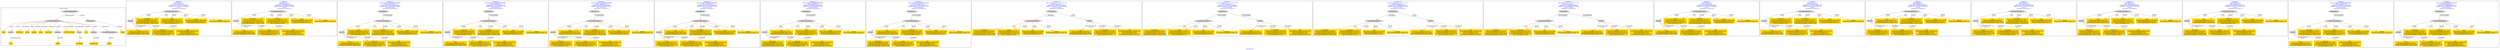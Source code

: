 digraph n0 {
fontcolor="blue"
remincross="true"
label="s05-met.json"
subgraph cluster_0 {
label="1-correct model"
n2[style="filled",color="white",fillcolor="lightgray",label="CulturalHeritageObject1"];
n3[shape="plaintext",style="filled",fillcolor="gold",label="Date"];
n4[style="filled",color="white",fillcolor="lightgray",label="Person1"];
n5[shape="plaintext",style="filled",fillcolor="gold",label="Description"];
n6[shape="plaintext",style="filled",fillcolor="gold",label="values"];
n7[shape="plaintext",style="filled",fillcolor="gold",label="Medium"];
n8[shape="plaintext",style="filled",fillcolor="gold",label="values"];
n9[shape="plaintext",style="filled",fillcolor="gold",label="Credit Line"];
n10[style="filled",color="white",fillcolor="lightgray",label="Concept1"];
n11[shape="plaintext",style="filled",fillcolor="gold",label="Accession Number"];
n12[style="filled",color="white",fillcolor="lightgray",label="Place1"];
n13[shape="plaintext",style="filled",fillcolor="gold",label="id"];
n14[style="filled",color="white",fillcolor="lightgray",label="Concept2"];
n15[style="filled",color="white",fillcolor="lightgray",label="CulturalHeritageObject2"];
n16[shape="plaintext",style="filled",fillcolor="gold",label="values"];
n17[shape="plaintext",style="filled",fillcolor="gold",label="Who"];
n18[shape="plaintext",style="filled",fillcolor="gold",label="Geography"];
n19[style="filled",color="white",fillcolor="lightgray",label="EuropeanaAggregation1"];
n20[style="filled",color="white",fillcolor="lightgray",label="WebResource1"];
n21[shape="plaintext",style="filled",fillcolor="gold",label="image"];
n22[shape="plaintext",style="filled",fillcolor="gold",label="values"];
n23[shape="plaintext",style="filled",fillcolor="gold",label="Classification"];
}
subgraph cluster_1 {
label="candidate 0\nlink coherence:1.0\nnode coherence:1.0\nconfidence:0.5562315272563204\nmapping score:0.6377914614663925\ncost:8.0\n-precision:0.5-recall:0.19"
n25[style="filled",color="white",fillcolor="lightgray",label="CulturalHeritageObject1"];
n26[style="filled",color="white",fillcolor="lightgray",label="Person1"];
n27[shape="plaintext",style="filled",fillcolor="gold",label="Description\n[CulturalHeritageObject,title,0.912]\n[Person,nameOfThePerson,0.058]\n[CulturalHeritageObject,medium,0.026]\n[CulturalHeritageObject,created,0.004]"];
n28[shape="plaintext",style="filled",fillcolor="gold",label="Who\n[Person,nameOfThePerson,0.95]\n[CulturalHeritageObject,title,0.048]\n[CulturalHeritageObject,medium,0.002]"];
n29[shape="plaintext",style="filled",fillcolor="gold",label="values\n[CulturalHeritageObject,title,0.617]\n[Person,nameOfThePerson,0.214]\n[CulturalHeritageObject,created,0.099]\n[Person,dateOfBirth,0.071]"];
n30[shape="plaintext",style="filled",fillcolor="gold",label="Credit Line\n[CulturalHeritageObject,title,0.444]\n[Person,nameOfThePerson,0.354]\n[CulturalHeritageObject,created,0.106]\n[Person,dateOfBirth,0.097]"];
n31[shape="plaintext",style="filled",fillcolor="gold",label="values\n[CulturalHeritageObject,extent,0.803]\n[Person,nameOfThePerson,0.197]\n[CulturalHeritageObject,title,0.0]"];
n32[shape="plaintext",style="filled",fillcolor="gold",label="Date\n[CulturalHeritageObject,created,0.922]\n[Person,dateOfBirth,0.037]\n[Person,dateOfDeath,0.033]\n[CulturalHeritageObject,title,0.009]"];
n33[shape="plaintext",style="filled",fillcolor="gold",label="Medium\n[CulturalHeritageObject,medium,1.0]"];
}
subgraph cluster_2 {
label="candidate 1\nlink coherence:1.0\nnode coherence:1.0\nconfidence:0.5535068903479071\nmapping score:0.6368832491635881\ncost:8.0\n-precision:0.5-recall:0.19"
n35[style="filled",color="white",fillcolor="lightgray",label="CulturalHeritageObject1"];
n36[style="filled",color="white",fillcolor="lightgray",label="Person1"];
n37[shape="plaintext",style="filled",fillcolor="gold",label="Description\n[CulturalHeritageObject,title,0.912]\n[Person,nameOfThePerson,0.058]\n[CulturalHeritageObject,medium,0.026]\n[CulturalHeritageObject,created,0.004]"];
n38[shape="plaintext",style="filled",fillcolor="gold",label="Who\n[Person,nameOfThePerson,0.95]\n[CulturalHeritageObject,title,0.048]\n[CulturalHeritageObject,medium,0.002]"];
n39[shape="plaintext",style="filled",fillcolor="gold",label="Credit Line\n[CulturalHeritageObject,title,0.444]\n[Person,nameOfThePerson,0.354]\n[CulturalHeritageObject,created,0.106]\n[Person,dateOfBirth,0.097]"];
n40[shape="plaintext",style="filled",fillcolor="gold",label="values\n[CulturalHeritageObject,title,0.617]\n[Person,nameOfThePerson,0.214]\n[CulturalHeritageObject,created,0.099]\n[Person,dateOfBirth,0.071]"];
n41[shape="plaintext",style="filled",fillcolor="gold",label="values\n[CulturalHeritageObject,extent,0.803]\n[Person,nameOfThePerson,0.197]\n[CulturalHeritageObject,title,0.0]"];
n42[shape="plaintext",style="filled",fillcolor="gold",label="Date\n[CulturalHeritageObject,created,0.922]\n[Person,dateOfBirth,0.037]\n[Person,dateOfDeath,0.033]\n[CulturalHeritageObject,title,0.009]"];
n43[shape="plaintext",style="filled",fillcolor="gold",label="Medium\n[CulturalHeritageObject,medium,1.0]"];
}
subgraph cluster_3 {
label="candidate 10\nlink coherence:0.8888888888888888\nnode coherence:1.0\nconfidence:0.5005228929118382\nmapping score:0.6192219166848985\ncost:108.010002\n-precision:0.44-recall:0.19"
n45[style="filled",color="white",fillcolor="lightgray",label="CulturalHeritageObject1"];
n46[style="filled",color="white",fillcolor="lightgray",label="Person1"];
n47[style="filled",color="white",fillcolor="lightgray",label="Organization1"];
n48[shape="plaintext",style="filled",fillcolor="gold",label="values\n[CulturalHeritageObject,title,0.617]\n[Person,nameOfThePerson,0.214]\n[CulturalHeritageObject,created,0.099]\n[Person,dateOfBirth,0.071]"];
n49[shape="plaintext",style="filled",fillcolor="gold",label="Who\n[Person,nameOfThePerson,0.95]\n[CulturalHeritageObject,title,0.048]\n[CulturalHeritageObject,medium,0.002]"];
n50[shape="plaintext",style="filled",fillcolor="gold",label="Description\n[CulturalHeritageObject,title,0.912]\n[Person,nameOfThePerson,0.058]\n[CulturalHeritageObject,medium,0.026]\n[CulturalHeritageObject,created,0.004]"];
n51[shape="plaintext",style="filled",fillcolor="gold",label="Credit Line\n[CulturalHeritageObject,title,0.444]\n[Person,nameOfThePerson,0.354]\n[CulturalHeritageObject,created,0.106]\n[Person,dateOfBirth,0.097]"];
n52[shape="plaintext",style="filled",fillcolor="gold",label="values\n[CulturalHeritageObject,extent,0.803]\n[Person,nameOfThePerson,0.197]\n[CulturalHeritageObject,title,0.0]"];
n53[shape="plaintext",style="filled",fillcolor="gold",label="Date\n[CulturalHeritageObject,created,0.922]\n[Person,dateOfBirth,0.037]\n[Person,dateOfDeath,0.033]\n[CulturalHeritageObject,title,0.009]"];
n54[shape="plaintext",style="filled",fillcolor="gold",label="Medium\n[CulturalHeritageObject,medium,1.0]"];
}
subgraph cluster_4 {
label="candidate 11\nlink coherence:0.8888888888888888\nnode coherence:1.0\nconfidence:0.47211204208877294\nmapping score:0.60975163307721\ncost:108.010002\n-precision:0.44-recall:0.19"
n56[style="filled",color="white",fillcolor="lightgray",label="CulturalHeritageObject1"];
n57[style="filled",color="white",fillcolor="lightgray",label="Person1"];
n58[style="filled",color="white",fillcolor="lightgray",label="Organization1"];
n59[shape="plaintext",style="filled",fillcolor="gold",label="Credit Line\n[CulturalHeritageObject,title,0.444]\n[Person,nameOfThePerson,0.354]\n[CulturalHeritageObject,created,0.106]\n[Person,dateOfBirth,0.097]"];
n60[shape="plaintext",style="filled",fillcolor="gold",label="Who\n[Person,nameOfThePerson,0.95]\n[CulturalHeritageObject,title,0.048]\n[CulturalHeritageObject,medium,0.002]"];
n61[shape="plaintext",style="filled",fillcolor="gold",label="Description\n[CulturalHeritageObject,title,0.912]\n[Person,nameOfThePerson,0.058]\n[CulturalHeritageObject,medium,0.026]\n[CulturalHeritageObject,created,0.004]"];
n62[shape="plaintext",style="filled",fillcolor="gold",label="values\n[CulturalHeritageObject,title,0.617]\n[Person,nameOfThePerson,0.214]\n[CulturalHeritageObject,created,0.099]\n[Person,dateOfBirth,0.071]"];
n63[shape="plaintext",style="filled",fillcolor="gold",label="values\n[CulturalHeritageObject,extent,0.803]\n[Person,nameOfThePerson,0.197]\n[CulturalHeritageObject,title,0.0]"];
n64[shape="plaintext",style="filled",fillcolor="gold",label="Date\n[CulturalHeritageObject,created,0.922]\n[Person,dateOfBirth,0.037]\n[Person,dateOfDeath,0.033]\n[CulturalHeritageObject,title,0.009]"];
n65[shape="plaintext",style="filled",fillcolor="gold",label="Medium\n[CulturalHeritageObject,medium,1.0]"];
}
subgraph cluster_5 {
label="candidate 12\nlink coherence:0.8888888888888888\nnode coherence:1.0\nconfidence:0.3303800780504661\nmapping score:0.5625076450644411\ncost:108.010002\n-precision:0.33-recall:0.14"
n67[style="filled",color="white",fillcolor="lightgray",label="CulturalHeritageObject1"];
n68[style="filled",color="white",fillcolor="lightgray",label="Person1"];
n69[style="filled",color="white",fillcolor="lightgray",label="Organization1"];
n70[shape="plaintext",style="filled",fillcolor="gold",label="Who\n[Person,nameOfThePerson,0.95]\n[CulturalHeritageObject,title,0.048]\n[CulturalHeritageObject,medium,0.002]"];
n71[shape="plaintext",style="filled",fillcolor="gold",label="Credit Line\n[CulturalHeritageObject,title,0.444]\n[Person,nameOfThePerson,0.354]\n[CulturalHeritageObject,created,0.106]\n[Person,dateOfBirth,0.097]"];
n72[shape="plaintext",style="filled",fillcolor="gold",label="Description\n[CulturalHeritageObject,title,0.912]\n[Person,nameOfThePerson,0.058]\n[CulturalHeritageObject,medium,0.026]\n[CulturalHeritageObject,created,0.004]"];
n73[shape="plaintext",style="filled",fillcolor="gold",label="values\n[CulturalHeritageObject,title,0.617]\n[Person,nameOfThePerson,0.214]\n[CulturalHeritageObject,created,0.099]\n[Person,dateOfBirth,0.071]"];
n74[shape="plaintext",style="filled",fillcolor="gold",label="values\n[CulturalHeritageObject,extent,0.803]\n[Person,nameOfThePerson,0.197]\n[CulturalHeritageObject,title,0.0]"];
n75[shape="plaintext",style="filled",fillcolor="gold",label="Date\n[CulturalHeritageObject,created,0.922]\n[Person,dateOfBirth,0.037]\n[Person,dateOfDeath,0.033]\n[CulturalHeritageObject,title,0.009]"];
n76[shape="plaintext",style="filled",fillcolor="gold",label="Medium\n[CulturalHeritageObject,medium,1.0]"];
}
subgraph cluster_6 {
label="candidate 13\nlink coherence:0.8888888888888888\nnode coherence:1.0\nconfidence:0.31403122388010934\nmapping score:0.5570580270076555\ncost:108.010002\n-precision:0.33-recall:0.14"
n78[style="filled",color="white",fillcolor="lightgray",label="CulturalHeritageObject1"];
n79[style="filled",color="white",fillcolor="lightgray",label="Person1"];
n80[style="filled",color="white",fillcolor="lightgray",label="Organization1"];
n81[shape="plaintext",style="filled",fillcolor="gold",label="Who\n[Person,nameOfThePerson,0.95]\n[CulturalHeritageObject,title,0.048]\n[CulturalHeritageObject,medium,0.002]"];
n82[shape="plaintext",style="filled",fillcolor="gold",label="values\n[CulturalHeritageObject,title,0.617]\n[Person,nameOfThePerson,0.214]\n[CulturalHeritageObject,created,0.099]\n[Person,dateOfBirth,0.071]"];
n83[shape="plaintext",style="filled",fillcolor="gold",label="Description\n[CulturalHeritageObject,title,0.912]\n[Person,nameOfThePerson,0.058]\n[CulturalHeritageObject,medium,0.026]\n[CulturalHeritageObject,created,0.004]"];
n84[shape="plaintext",style="filled",fillcolor="gold",label="Credit Line\n[CulturalHeritageObject,title,0.444]\n[Person,nameOfThePerson,0.354]\n[CulturalHeritageObject,created,0.106]\n[Person,dateOfBirth,0.097]"];
n85[shape="plaintext",style="filled",fillcolor="gold",label="values\n[CulturalHeritageObject,extent,0.803]\n[Person,nameOfThePerson,0.197]\n[CulturalHeritageObject,title,0.0]"];
n86[shape="plaintext",style="filled",fillcolor="gold",label="Date\n[CulturalHeritageObject,created,0.922]\n[Person,dateOfBirth,0.037]\n[Person,dateOfDeath,0.033]\n[CulturalHeritageObject,title,0.009]"];
n87[shape="plaintext",style="filled",fillcolor="gold",label="Medium\n[CulturalHeritageObject,medium,1.0]"];
}
subgraph cluster_7 {
label="candidate 14\nlink coherence:0.8888888888888888\nnode coherence:1.0\nconfidence:0.30540679040093854\nmapping score:0.554183215847932\ncost:108.010002\n-precision:0.33-recall:0.14"
n89[style="filled",color="white",fillcolor="lightgray",label="CulturalHeritageObject1"];
n90[style="filled",color="white",fillcolor="lightgray",label="Person1"];
n91[style="filled",color="white",fillcolor="lightgray",label="Organization1"];
n92[shape="plaintext",style="filled",fillcolor="gold",label="Who\n[Person,nameOfThePerson,0.95]\n[CulturalHeritageObject,title,0.048]\n[CulturalHeritageObject,medium,0.002]"];
n93[shape="plaintext",style="filled",fillcolor="gold",label="Description\n[CulturalHeritageObject,title,0.912]\n[Person,nameOfThePerson,0.058]\n[CulturalHeritageObject,medium,0.026]\n[CulturalHeritageObject,created,0.004]"];
n94[shape="plaintext",style="filled",fillcolor="gold",label="values\n[CulturalHeritageObject,title,0.617]\n[Person,nameOfThePerson,0.214]\n[CulturalHeritageObject,created,0.099]\n[Person,dateOfBirth,0.071]"];
n95[shape="plaintext",style="filled",fillcolor="gold",label="Credit Line\n[CulturalHeritageObject,title,0.444]\n[Person,nameOfThePerson,0.354]\n[CulturalHeritageObject,created,0.106]\n[Person,dateOfBirth,0.097]"];
n96[shape="plaintext",style="filled",fillcolor="gold",label="values\n[CulturalHeritageObject,extent,0.803]\n[Person,nameOfThePerson,0.197]\n[CulturalHeritageObject,title,0.0]"];
n97[shape="plaintext",style="filled",fillcolor="gold",label="Date\n[CulturalHeritageObject,created,0.922]\n[Person,dateOfBirth,0.037]\n[Person,dateOfDeath,0.033]\n[CulturalHeritageObject,title,0.009]"];
n98[shape="plaintext",style="filled",fillcolor="gold",label="Medium\n[CulturalHeritageObject,medium,1.0]"];
}
subgraph cluster_8 {
label="candidate 15\nlink coherence:0.8888888888888888\nnode coherence:1.0\nconfidence:0.3026821534925253\nmapping score:0.5532750035451275\ncost:108.010002\n-precision:0.33-recall:0.14"
n100[style="filled",color="white",fillcolor="lightgray",label="CulturalHeritageObject1"];
n101[style="filled",color="white",fillcolor="lightgray",label="Person1"];
n102[style="filled",color="white",fillcolor="lightgray",label="Organization1"];
n103[shape="plaintext",style="filled",fillcolor="gold",label="Who\n[Person,nameOfThePerson,0.95]\n[CulturalHeritageObject,title,0.048]\n[CulturalHeritageObject,medium,0.002]"];
n104[shape="plaintext",style="filled",fillcolor="gold",label="Description\n[CulturalHeritageObject,title,0.912]\n[Person,nameOfThePerson,0.058]\n[CulturalHeritageObject,medium,0.026]\n[CulturalHeritageObject,created,0.004]"];
n105[shape="plaintext",style="filled",fillcolor="gold",label="Credit Line\n[CulturalHeritageObject,title,0.444]\n[Person,nameOfThePerson,0.354]\n[CulturalHeritageObject,created,0.106]\n[Person,dateOfBirth,0.097]"];
n106[shape="plaintext",style="filled",fillcolor="gold",label="values\n[CulturalHeritageObject,title,0.617]\n[Person,nameOfThePerson,0.214]\n[CulturalHeritageObject,created,0.099]\n[Person,dateOfBirth,0.071]"];
n107[shape="plaintext",style="filled",fillcolor="gold",label="values\n[CulturalHeritageObject,extent,0.803]\n[Person,nameOfThePerson,0.197]\n[CulturalHeritageObject,title,0.0]"];
n108[shape="plaintext",style="filled",fillcolor="gold",label="Date\n[CulturalHeritageObject,created,0.922]\n[Person,dateOfBirth,0.037]\n[Person,dateOfDeath,0.033]\n[CulturalHeritageObject,title,0.009]"];
n109[shape="plaintext",style="filled",fillcolor="gold",label="Medium\n[CulturalHeritageObject,medium,1.0]"];
}
subgraph cluster_9 {
label="candidate 16\nlink coherence:0.7777777777777778\nnode coherence:1.0\nconfidence:0.5562315272563204\nmapping score:0.6377914614663925\ncost:207.010002\n-precision:0.33-recall:0.14"
n111[style="filled",color="white",fillcolor="lightgray",label="ProvidedCHO1"];
n112[style="filled",color="white",fillcolor="lightgray",label="CulturalHeritageObject1"];
n113[style="filled",color="white",fillcolor="lightgray",label="Person1"];
n114[shape="plaintext",style="filled",fillcolor="gold",label="Description\n[CulturalHeritageObject,title,0.912]\n[Person,nameOfThePerson,0.058]\n[CulturalHeritageObject,medium,0.026]\n[CulturalHeritageObject,created,0.004]"];
n115[shape="plaintext",style="filled",fillcolor="gold",label="Who\n[Person,nameOfThePerson,0.95]\n[CulturalHeritageObject,title,0.048]\n[CulturalHeritageObject,medium,0.002]"];
n116[shape="plaintext",style="filled",fillcolor="gold",label="values\n[CulturalHeritageObject,title,0.617]\n[Person,nameOfThePerson,0.214]\n[CulturalHeritageObject,created,0.099]\n[Person,dateOfBirth,0.071]"];
n117[shape="plaintext",style="filled",fillcolor="gold",label="Credit Line\n[CulturalHeritageObject,title,0.444]\n[Person,nameOfThePerson,0.354]\n[CulturalHeritageObject,created,0.106]\n[Person,dateOfBirth,0.097]"];
n118[shape="plaintext",style="filled",fillcolor="gold",label="values\n[CulturalHeritageObject,extent,0.803]\n[Person,nameOfThePerson,0.197]\n[CulturalHeritageObject,title,0.0]"];
n119[shape="plaintext",style="filled",fillcolor="gold",label="Date\n[CulturalHeritageObject,created,0.922]\n[Person,dateOfBirth,0.037]\n[Person,dateOfDeath,0.033]\n[CulturalHeritageObject,title,0.009]"];
n120[shape="plaintext",style="filled",fillcolor="gold",label="Medium\n[CulturalHeritageObject,medium,1.0]"];
}
subgraph cluster_10 {
label="candidate 17\nlink coherence:0.7777777777777778\nnode coherence:1.0\nconfidence:0.5562315272563204\nmapping score:0.6377914614663925\ncost:207.020004\n-precision:0.33-recall:0.14"
n122[style="filled",color="white",fillcolor="lightgray",label="Organization1"];
n123[style="filled",color="white",fillcolor="lightgray",label="CulturalHeritageObject1"];
n124[style="filled",color="white",fillcolor="lightgray",label="Person1"];
n125[shape="plaintext",style="filled",fillcolor="gold",label="Description\n[CulturalHeritageObject,title,0.912]\n[Person,nameOfThePerson,0.058]\n[CulturalHeritageObject,medium,0.026]\n[CulturalHeritageObject,created,0.004]"];
n126[shape="plaintext",style="filled",fillcolor="gold",label="Who\n[Person,nameOfThePerson,0.95]\n[CulturalHeritageObject,title,0.048]\n[CulturalHeritageObject,medium,0.002]"];
n127[shape="plaintext",style="filled",fillcolor="gold",label="values\n[CulturalHeritageObject,title,0.617]\n[Person,nameOfThePerson,0.214]\n[CulturalHeritageObject,created,0.099]\n[Person,dateOfBirth,0.071]"];
n128[shape="plaintext",style="filled",fillcolor="gold",label="Credit Line\n[CulturalHeritageObject,title,0.444]\n[Person,nameOfThePerson,0.354]\n[CulturalHeritageObject,created,0.106]\n[Person,dateOfBirth,0.097]"];
n129[shape="plaintext",style="filled",fillcolor="gold",label="values\n[CulturalHeritageObject,extent,0.803]\n[Person,nameOfThePerson,0.197]\n[CulturalHeritageObject,title,0.0]"];
n130[shape="plaintext",style="filled",fillcolor="gold",label="Date\n[CulturalHeritageObject,created,0.922]\n[Person,dateOfBirth,0.037]\n[Person,dateOfDeath,0.033]\n[CulturalHeritageObject,title,0.009]"];
n131[shape="plaintext",style="filled",fillcolor="gold",label="Medium\n[CulturalHeritageObject,medium,1.0]"];
}
subgraph cluster_11 {
label="candidate 18\nlink coherence:0.7777777777777778\nnode coherence:1.0\nconfidence:0.5535068903479071\nmapping score:0.6368832491635881\ncost:207.010002\n-precision:0.33-recall:0.14"
n133[style="filled",color="white",fillcolor="lightgray",label="ProvidedCHO1"];
n134[style="filled",color="white",fillcolor="lightgray",label="CulturalHeritageObject1"];
n135[style="filled",color="white",fillcolor="lightgray",label="Person1"];
n136[shape="plaintext",style="filled",fillcolor="gold",label="Description\n[CulturalHeritageObject,title,0.912]\n[Person,nameOfThePerson,0.058]\n[CulturalHeritageObject,medium,0.026]\n[CulturalHeritageObject,created,0.004]"];
n137[shape="plaintext",style="filled",fillcolor="gold",label="Who\n[Person,nameOfThePerson,0.95]\n[CulturalHeritageObject,title,0.048]\n[CulturalHeritageObject,medium,0.002]"];
n138[shape="plaintext",style="filled",fillcolor="gold",label="Credit Line\n[CulturalHeritageObject,title,0.444]\n[Person,nameOfThePerson,0.354]\n[CulturalHeritageObject,created,0.106]\n[Person,dateOfBirth,0.097]"];
n139[shape="plaintext",style="filled",fillcolor="gold",label="values\n[CulturalHeritageObject,title,0.617]\n[Person,nameOfThePerson,0.214]\n[CulturalHeritageObject,created,0.099]\n[Person,dateOfBirth,0.071]"];
n140[shape="plaintext",style="filled",fillcolor="gold",label="values\n[CulturalHeritageObject,extent,0.803]\n[Person,nameOfThePerson,0.197]\n[CulturalHeritageObject,title,0.0]"];
n141[shape="plaintext",style="filled",fillcolor="gold",label="Date\n[CulturalHeritageObject,created,0.922]\n[Person,dateOfBirth,0.037]\n[Person,dateOfDeath,0.033]\n[CulturalHeritageObject,title,0.009]"];
n142[shape="plaintext",style="filled",fillcolor="gold",label="Medium\n[CulturalHeritageObject,medium,1.0]"];
}
subgraph cluster_12 {
label="candidate 19\nlink coherence:0.7777777777777778\nnode coherence:1.0\nconfidence:0.5535068903479071\nmapping score:0.6368832491635881\ncost:207.020004\n-precision:0.33-recall:0.14"
n144[style="filled",color="white",fillcolor="lightgray",label="Organization1"];
n145[style="filled",color="white",fillcolor="lightgray",label="CulturalHeritageObject1"];
n146[style="filled",color="white",fillcolor="lightgray",label="Person1"];
n147[shape="plaintext",style="filled",fillcolor="gold",label="Description\n[CulturalHeritageObject,title,0.912]\n[Person,nameOfThePerson,0.058]\n[CulturalHeritageObject,medium,0.026]\n[CulturalHeritageObject,created,0.004]"];
n148[shape="plaintext",style="filled",fillcolor="gold",label="Who\n[Person,nameOfThePerson,0.95]\n[CulturalHeritageObject,title,0.048]\n[CulturalHeritageObject,medium,0.002]"];
n149[shape="plaintext",style="filled",fillcolor="gold",label="Credit Line\n[CulturalHeritageObject,title,0.444]\n[Person,nameOfThePerson,0.354]\n[CulturalHeritageObject,created,0.106]\n[Person,dateOfBirth,0.097]"];
n150[shape="plaintext",style="filled",fillcolor="gold",label="values\n[CulturalHeritageObject,title,0.617]\n[Person,nameOfThePerson,0.214]\n[CulturalHeritageObject,created,0.099]\n[Person,dateOfBirth,0.071]"];
n151[shape="plaintext",style="filled",fillcolor="gold",label="values\n[CulturalHeritageObject,extent,0.803]\n[Person,nameOfThePerson,0.197]\n[CulturalHeritageObject,title,0.0]"];
n152[shape="plaintext",style="filled",fillcolor="gold",label="Date\n[CulturalHeritageObject,created,0.922]\n[Person,dateOfBirth,0.037]\n[Person,dateOfDeath,0.033]\n[CulturalHeritageObject,title,0.009]"];
n153[shape="plaintext",style="filled",fillcolor="gold",label="Medium\n[CulturalHeritageObject,medium,1.0]"];
}
subgraph cluster_13 {
label="candidate 2\nlink coherence:1.0\nnode coherence:1.0\nconfidence:0.5005228929118382\nmapping score:0.6192219166848985\ncost:8.0\n-precision:0.5-recall:0.19"
n155[style="filled",color="white",fillcolor="lightgray",label="CulturalHeritageObject1"];
n156[style="filled",color="white",fillcolor="lightgray",label="Person1"];
n157[shape="plaintext",style="filled",fillcolor="gold",label="values\n[CulturalHeritageObject,title,0.617]\n[Person,nameOfThePerson,0.214]\n[CulturalHeritageObject,created,0.099]\n[Person,dateOfBirth,0.071]"];
n158[shape="plaintext",style="filled",fillcolor="gold",label="Who\n[Person,nameOfThePerson,0.95]\n[CulturalHeritageObject,title,0.048]\n[CulturalHeritageObject,medium,0.002]"];
n159[shape="plaintext",style="filled",fillcolor="gold",label="Description\n[CulturalHeritageObject,title,0.912]\n[Person,nameOfThePerson,0.058]\n[CulturalHeritageObject,medium,0.026]\n[CulturalHeritageObject,created,0.004]"];
n160[shape="plaintext",style="filled",fillcolor="gold",label="Credit Line\n[CulturalHeritageObject,title,0.444]\n[Person,nameOfThePerson,0.354]\n[CulturalHeritageObject,created,0.106]\n[Person,dateOfBirth,0.097]"];
n161[shape="plaintext",style="filled",fillcolor="gold",label="values\n[CulturalHeritageObject,extent,0.803]\n[Person,nameOfThePerson,0.197]\n[CulturalHeritageObject,title,0.0]"];
n162[shape="plaintext",style="filled",fillcolor="gold",label="Date\n[CulturalHeritageObject,created,0.922]\n[Person,dateOfBirth,0.037]\n[Person,dateOfDeath,0.033]\n[CulturalHeritageObject,title,0.009]"];
n163[shape="plaintext",style="filled",fillcolor="gold",label="Medium\n[CulturalHeritageObject,medium,1.0]"];
}
subgraph cluster_14 {
label="candidate 3\nlink coherence:1.0\nnode coherence:1.0\nconfidence:0.47211204208877294\nmapping score:0.60975163307721\ncost:8.0\n-precision:0.5-recall:0.19"
n165[style="filled",color="white",fillcolor="lightgray",label="CulturalHeritageObject1"];
n166[style="filled",color="white",fillcolor="lightgray",label="Person1"];
n167[shape="plaintext",style="filled",fillcolor="gold",label="Credit Line\n[CulturalHeritageObject,title,0.444]\n[Person,nameOfThePerson,0.354]\n[CulturalHeritageObject,created,0.106]\n[Person,dateOfBirth,0.097]"];
n168[shape="plaintext",style="filled",fillcolor="gold",label="Who\n[Person,nameOfThePerson,0.95]\n[CulturalHeritageObject,title,0.048]\n[CulturalHeritageObject,medium,0.002]"];
n169[shape="plaintext",style="filled",fillcolor="gold",label="Description\n[CulturalHeritageObject,title,0.912]\n[Person,nameOfThePerson,0.058]\n[CulturalHeritageObject,medium,0.026]\n[CulturalHeritageObject,created,0.004]"];
n170[shape="plaintext",style="filled",fillcolor="gold",label="values\n[CulturalHeritageObject,title,0.617]\n[Person,nameOfThePerson,0.214]\n[CulturalHeritageObject,created,0.099]\n[Person,dateOfBirth,0.071]"];
n171[shape="plaintext",style="filled",fillcolor="gold",label="values\n[CulturalHeritageObject,extent,0.803]\n[Person,nameOfThePerson,0.197]\n[CulturalHeritageObject,title,0.0]"];
n172[shape="plaintext",style="filled",fillcolor="gold",label="Date\n[CulturalHeritageObject,created,0.922]\n[Person,dateOfBirth,0.037]\n[Person,dateOfDeath,0.033]\n[CulturalHeritageObject,title,0.009]"];
n173[shape="plaintext",style="filled",fillcolor="gold",label="Medium\n[CulturalHeritageObject,medium,1.0]"];
}
subgraph cluster_15 {
label="candidate 4\nlink coherence:1.0\nnode coherence:1.0\nconfidence:0.3303800780504661\nmapping score:0.5625076450644411\ncost:8.0\n-precision:0.38-recall:0.14"
n175[style="filled",color="white",fillcolor="lightgray",label="CulturalHeritageObject1"];
n176[style="filled",color="white",fillcolor="lightgray",label="Person1"];
n177[shape="plaintext",style="filled",fillcolor="gold",label="Who\n[Person,nameOfThePerson,0.95]\n[CulturalHeritageObject,title,0.048]\n[CulturalHeritageObject,medium,0.002]"];
n178[shape="plaintext",style="filled",fillcolor="gold",label="Credit Line\n[CulturalHeritageObject,title,0.444]\n[Person,nameOfThePerson,0.354]\n[CulturalHeritageObject,created,0.106]\n[Person,dateOfBirth,0.097]"];
n179[shape="plaintext",style="filled",fillcolor="gold",label="Description\n[CulturalHeritageObject,title,0.912]\n[Person,nameOfThePerson,0.058]\n[CulturalHeritageObject,medium,0.026]\n[CulturalHeritageObject,created,0.004]"];
n180[shape="plaintext",style="filled",fillcolor="gold",label="values\n[CulturalHeritageObject,title,0.617]\n[Person,nameOfThePerson,0.214]\n[CulturalHeritageObject,created,0.099]\n[Person,dateOfBirth,0.071]"];
n181[shape="plaintext",style="filled",fillcolor="gold",label="values\n[CulturalHeritageObject,extent,0.803]\n[Person,nameOfThePerson,0.197]\n[CulturalHeritageObject,title,0.0]"];
n182[shape="plaintext",style="filled",fillcolor="gold",label="Date\n[CulturalHeritageObject,created,0.922]\n[Person,dateOfBirth,0.037]\n[Person,dateOfDeath,0.033]\n[CulturalHeritageObject,title,0.009]"];
n183[shape="plaintext",style="filled",fillcolor="gold",label="Medium\n[CulturalHeritageObject,medium,1.0]"];
}
subgraph cluster_16 {
label="candidate 5\nlink coherence:1.0\nnode coherence:1.0\nconfidence:0.31403122388010934\nmapping score:0.5570580270076555\ncost:8.0\n-precision:0.38-recall:0.14"
n185[style="filled",color="white",fillcolor="lightgray",label="CulturalHeritageObject1"];
n186[style="filled",color="white",fillcolor="lightgray",label="Person1"];
n187[shape="plaintext",style="filled",fillcolor="gold",label="Who\n[Person,nameOfThePerson,0.95]\n[CulturalHeritageObject,title,0.048]\n[CulturalHeritageObject,medium,0.002]"];
n188[shape="plaintext",style="filled",fillcolor="gold",label="values\n[CulturalHeritageObject,title,0.617]\n[Person,nameOfThePerson,0.214]\n[CulturalHeritageObject,created,0.099]\n[Person,dateOfBirth,0.071]"];
n189[shape="plaintext",style="filled",fillcolor="gold",label="Description\n[CulturalHeritageObject,title,0.912]\n[Person,nameOfThePerson,0.058]\n[CulturalHeritageObject,medium,0.026]\n[CulturalHeritageObject,created,0.004]"];
n190[shape="plaintext",style="filled",fillcolor="gold",label="Credit Line\n[CulturalHeritageObject,title,0.444]\n[Person,nameOfThePerson,0.354]\n[CulturalHeritageObject,created,0.106]\n[Person,dateOfBirth,0.097]"];
n191[shape="plaintext",style="filled",fillcolor="gold",label="values\n[CulturalHeritageObject,extent,0.803]\n[Person,nameOfThePerson,0.197]\n[CulturalHeritageObject,title,0.0]"];
n192[shape="plaintext",style="filled",fillcolor="gold",label="Date\n[CulturalHeritageObject,created,0.922]\n[Person,dateOfBirth,0.037]\n[Person,dateOfDeath,0.033]\n[CulturalHeritageObject,title,0.009]"];
n193[shape="plaintext",style="filled",fillcolor="gold",label="Medium\n[CulturalHeritageObject,medium,1.0]"];
}
subgraph cluster_17 {
label="candidate 6\nlink coherence:1.0\nnode coherence:1.0\nconfidence:0.30540679040093854\nmapping score:0.554183215847932\ncost:8.0\n-precision:0.38-recall:0.14"
n195[style="filled",color="white",fillcolor="lightgray",label="CulturalHeritageObject1"];
n196[style="filled",color="white",fillcolor="lightgray",label="Person1"];
n197[shape="plaintext",style="filled",fillcolor="gold",label="Who\n[Person,nameOfThePerson,0.95]\n[CulturalHeritageObject,title,0.048]\n[CulturalHeritageObject,medium,0.002]"];
n198[shape="plaintext",style="filled",fillcolor="gold",label="Description\n[CulturalHeritageObject,title,0.912]\n[Person,nameOfThePerson,0.058]\n[CulturalHeritageObject,medium,0.026]\n[CulturalHeritageObject,created,0.004]"];
n199[shape="plaintext",style="filled",fillcolor="gold",label="values\n[CulturalHeritageObject,title,0.617]\n[Person,nameOfThePerson,0.214]\n[CulturalHeritageObject,created,0.099]\n[Person,dateOfBirth,0.071]"];
n200[shape="plaintext",style="filled",fillcolor="gold",label="Credit Line\n[CulturalHeritageObject,title,0.444]\n[Person,nameOfThePerson,0.354]\n[CulturalHeritageObject,created,0.106]\n[Person,dateOfBirth,0.097]"];
n201[shape="plaintext",style="filled",fillcolor="gold",label="values\n[CulturalHeritageObject,extent,0.803]\n[Person,nameOfThePerson,0.197]\n[CulturalHeritageObject,title,0.0]"];
n202[shape="plaintext",style="filled",fillcolor="gold",label="Date\n[CulturalHeritageObject,created,0.922]\n[Person,dateOfBirth,0.037]\n[Person,dateOfDeath,0.033]\n[CulturalHeritageObject,title,0.009]"];
n203[shape="plaintext",style="filled",fillcolor="gold",label="Medium\n[CulturalHeritageObject,medium,1.0]"];
}
subgraph cluster_18 {
label="candidate 7\nlink coherence:1.0\nnode coherence:1.0\nconfidence:0.3026821534925253\nmapping score:0.5532750035451275\ncost:8.0\n-precision:0.38-recall:0.14"
n205[style="filled",color="white",fillcolor="lightgray",label="CulturalHeritageObject1"];
n206[style="filled",color="white",fillcolor="lightgray",label="Person1"];
n207[shape="plaintext",style="filled",fillcolor="gold",label="Who\n[Person,nameOfThePerson,0.95]\n[CulturalHeritageObject,title,0.048]\n[CulturalHeritageObject,medium,0.002]"];
n208[shape="plaintext",style="filled",fillcolor="gold",label="Description\n[CulturalHeritageObject,title,0.912]\n[Person,nameOfThePerson,0.058]\n[CulturalHeritageObject,medium,0.026]\n[CulturalHeritageObject,created,0.004]"];
n209[shape="plaintext",style="filled",fillcolor="gold",label="Credit Line\n[CulturalHeritageObject,title,0.444]\n[Person,nameOfThePerson,0.354]\n[CulturalHeritageObject,created,0.106]\n[Person,dateOfBirth,0.097]"];
n210[shape="plaintext",style="filled",fillcolor="gold",label="values\n[CulturalHeritageObject,title,0.617]\n[Person,nameOfThePerson,0.214]\n[CulturalHeritageObject,created,0.099]\n[Person,dateOfBirth,0.071]"];
n211[shape="plaintext",style="filled",fillcolor="gold",label="values\n[CulturalHeritageObject,extent,0.803]\n[Person,nameOfThePerson,0.197]\n[CulturalHeritageObject,title,0.0]"];
n212[shape="plaintext",style="filled",fillcolor="gold",label="Date\n[CulturalHeritageObject,created,0.922]\n[Person,dateOfBirth,0.037]\n[Person,dateOfDeath,0.033]\n[CulturalHeritageObject,title,0.009]"];
n213[shape="plaintext",style="filled",fillcolor="gold",label="Medium\n[CulturalHeritageObject,medium,1.0]"];
}
subgraph cluster_19 {
label="candidate 8\nlink coherence:0.8888888888888888\nnode coherence:1.0\nconfidence:0.5562315272563204\nmapping score:0.6377914614663925\ncost:108.010002\n-precision:0.44-recall:0.19"
n215[style="filled",color="white",fillcolor="lightgray",label="CulturalHeritageObject1"];
n216[style="filled",color="white",fillcolor="lightgray",label="Person1"];
n217[style="filled",color="white",fillcolor="lightgray",label="Organization1"];
n218[shape="plaintext",style="filled",fillcolor="gold",label="Description\n[CulturalHeritageObject,title,0.912]\n[Person,nameOfThePerson,0.058]\n[CulturalHeritageObject,medium,0.026]\n[CulturalHeritageObject,created,0.004]"];
n219[shape="plaintext",style="filled",fillcolor="gold",label="Who\n[Person,nameOfThePerson,0.95]\n[CulturalHeritageObject,title,0.048]\n[CulturalHeritageObject,medium,0.002]"];
n220[shape="plaintext",style="filled",fillcolor="gold",label="values\n[CulturalHeritageObject,title,0.617]\n[Person,nameOfThePerson,0.214]\n[CulturalHeritageObject,created,0.099]\n[Person,dateOfBirth,0.071]"];
n221[shape="plaintext",style="filled",fillcolor="gold",label="Credit Line\n[CulturalHeritageObject,title,0.444]\n[Person,nameOfThePerson,0.354]\n[CulturalHeritageObject,created,0.106]\n[Person,dateOfBirth,0.097]"];
n222[shape="plaintext",style="filled",fillcolor="gold",label="values\n[CulturalHeritageObject,extent,0.803]\n[Person,nameOfThePerson,0.197]\n[CulturalHeritageObject,title,0.0]"];
n223[shape="plaintext",style="filled",fillcolor="gold",label="Date\n[CulturalHeritageObject,created,0.922]\n[Person,dateOfBirth,0.037]\n[Person,dateOfDeath,0.033]\n[CulturalHeritageObject,title,0.009]"];
n224[shape="plaintext",style="filled",fillcolor="gold",label="Medium\n[CulturalHeritageObject,medium,1.0]"];
}
subgraph cluster_20 {
label="candidate 9\nlink coherence:0.8888888888888888\nnode coherence:1.0\nconfidence:0.5535068903479071\nmapping score:0.6368832491635881\ncost:108.010002\n-precision:0.44-recall:0.19"
n226[style="filled",color="white",fillcolor="lightgray",label="CulturalHeritageObject1"];
n227[style="filled",color="white",fillcolor="lightgray",label="Person1"];
n228[style="filled",color="white",fillcolor="lightgray",label="Organization1"];
n229[shape="plaintext",style="filled",fillcolor="gold",label="Description\n[CulturalHeritageObject,title,0.912]\n[Person,nameOfThePerson,0.058]\n[CulturalHeritageObject,medium,0.026]\n[CulturalHeritageObject,created,0.004]"];
n230[shape="plaintext",style="filled",fillcolor="gold",label="Who\n[Person,nameOfThePerson,0.95]\n[CulturalHeritageObject,title,0.048]\n[CulturalHeritageObject,medium,0.002]"];
n231[shape="plaintext",style="filled",fillcolor="gold",label="Credit Line\n[CulturalHeritageObject,title,0.444]\n[Person,nameOfThePerson,0.354]\n[CulturalHeritageObject,created,0.106]\n[Person,dateOfBirth,0.097]"];
n232[shape="plaintext",style="filled",fillcolor="gold",label="values\n[CulturalHeritageObject,title,0.617]\n[Person,nameOfThePerson,0.214]\n[CulturalHeritageObject,created,0.099]\n[Person,dateOfBirth,0.071]"];
n233[shape="plaintext",style="filled",fillcolor="gold",label="values\n[CulturalHeritageObject,extent,0.803]\n[Person,nameOfThePerson,0.197]\n[CulturalHeritageObject,title,0.0]"];
n234[shape="plaintext",style="filled",fillcolor="gold",label="Date\n[CulturalHeritageObject,created,0.922]\n[Person,dateOfBirth,0.037]\n[Person,dateOfDeath,0.033]\n[CulturalHeritageObject,title,0.009]"];
n235[shape="plaintext",style="filled",fillcolor="gold",label="Medium\n[CulturalHeritageObject,medium,1.0]"];
}
n2 -> n3[color="brown",fontcolor="black",label="created"]
n2 -> n4[color="brown",fontcolor="black",label="creator"]
n2 -> n5[color="brown",fontcolor="black",label="description"]
n2 -> n6[color="brown",fontcolor="black",label="extent"]
n2 -> n7[color="brown",fontcolor="black",label="medium"]
n2 -> n8[color="brown",fontcolor="black",label="provenance"]
n2 -> n9[color="brown",fontcolor="black",label="provenance"]
n2 -> n10[color="brown",fontcolor="black",label="subject"]
n2 -> n11[color="brown",fontcolor="black",label="accessionNumber"]
n2 -> n12[color="brown",fontcolor="black",label="associatedPlace"]
n2 -> n13[color="brown",fontcolor="black",label="objectId"]
n2 -> n14[color="brown",fontcolor="black",label="hasType"]
n2 -> n15[color="brown",fontcolor="black",label="isRelatedTo"]
n15 -> n16[color="brown",fontcolor="black",label="objectId"]
n4 -> n17[color="brown",fontcolor="black",label="nameOfThePerson"]
n12 -> n18[color="brown",fontcolor="black",label="label"]
n19 -> n2[color="brown",fontcolor="black",label="aggregatedCHO"]
n19 -> n20[color="brown",fontcolor="black",label="hasView"]
n20 -> n21[color="brown",fontcolor="black",label="classLink"]
n10 -> n22[color="brown",fontcolor="black",label="prefLabel"]
n14 -> n23[color="brown",fontcolor="black",label="prefLabel"]
n25 -> n26[color="brown",fontcolor="black",label="creator\nw=1.0"]
n25 -> n27[color="brown",fontcolor="black",label="title\nw=1.0"]
n26 -> n28[color="brown",fontcolor="black",label="nameOfThePerson\nw=1.0"]
n25 -> n29[color="brown",fontcolor="black",label="created\nw=1.0"]
n26 -> n30[color="brown",fontcolor="black",label="dateOfBirth\nw=1.0"]
n25 -> n31[color="brown",fontcolor="black",label="extent\nw=1.0"]
n26 -> n32[color="brown",fontcolor="black",label="dateOfDeath\nw=1.0"]
n25 -> n33[color="brown",fontcolor="black",label="medium\nw=1.0"]
n35 -> n36[color="brown",fontcolor="black",label="creator\nw=1.0"]
n35 -> n37[color="brown",fontcolor="black",label="title\nw=1.0"]
n36 -> n38[color="brown",fontcolor="black",label="nameOfThePerson\nw=1.0"]
n35 -> n39[color="brown",fontcolor="black",label="created\nw=1.0"]
n36 -> n40[color="brown",fontcolor="black",label="dateOfBirth\nw=1.0"]
n35 -> n41[color="brown",fontcolor="black",label="extent\nw=1.0"]
n36 -> n42[color="brown",fontcolor="black",label="dateOfDeath\nw=1.0"]
n35 -> n43[color="brown",fontcolor="black",label="medium\nw=1.0"]
n45 -> n46[color="brown",fontcolor="black",label="creator\nw=1.0"]
n47 -> n45[color="brown",fontcolor="black",label="semanticRelation\nw=100.010002"]
n45 -> n48[color="brown",fontcolor="black",label="title\nw=1.0"]
n46 -> n49[color="brown",fontcolor="black",label="nameOfThePerson\nw=1.0"]
n45 -> n50[color="brown",fontcolor="black",label="created\nw=1.0"]
n46 -> n51[color="brown",fontcolor="black",label="dateOfBirth\nw=1.0"]
n45 -> n52[color="brown",fontcolor="black",label="extent\nw=1.0"]
n46 -> n53[color="brown",fontcolor="black",label="dateOfDeath\nw=1.0"]
n45 -> n54[color="brown",fontcolor="black",label="medium\nw=1.0"]
n56 -> n57[color="brown",fontcolor="black",label="creator\nw=1.0"]
n58 -> n56[color="brown",fontcolor="black",label="semanticRelation\nw=100.010002"]
n56 -> n59[color="brown",fontcolor="black",label="title\nw=1.0"]
n57 -> n60[color="brown",fontcolor="black",label="nameOfThePerson\nw=1.0"]
n56 -> n61[color="brown",fontcolor="black",label="created\nw=1.0"]
n57 -> n62[color="brown",fontcolor="black",label="dateOfBirth\nw=1.0"]
n56 -> n63[color="brown",fontcolor="black",label="extent\nw=1.0"]
n57 -> n64[color="brown",fontcolor="black",label="dateOfDeath\nw=1.0"]
n56 -> n65[color="brown",fontcolor="black",label="medium\nw=1.0"]
n67 -> n68[color="brown",fontcolor="black",label="creator\nw=1.0"]
n69 -> n67[color="brown",fontcolor="black",label="semanticRelation\nw=100.010002"]
n67 -> n70[color="brown",fontcolor="black",label="title\nw=1.0"]
n68 -> n71[color="brown",fontcolor="black",label="nameOfThePerson\nw=1.0"]
n67 -> n72[color="brown",fontcolor="black",label="created\nw=1.0"]
n68 -> n73[color="brown",fontcolor="black",label="dateOfBirth\nw=1.0"]
n67 -> n74[color="brown",fontcolor="black",label="extent\nw=1.0"]
n68 -> n75[color="brown",fontcolor="black",label="dateOfDeath\nw=1.0"]
n67 -> n76[color="brown",fontcolor="black",label="medium\nw=1.0"]
n78 -> n79[color="brown",fontcolor="black",label="creator\nw=1.0"]
n80 -> n78[color="brown",fontcolor="black",label="semanticRelation\nw=100.010002"]
n78 -> n81[color="brown",fontcolor="black",label="title\nw=1.0"]
n79 -> n82[color="brown",fontcolor="black",label="nameOfThePerson\nw=1.0"]
n78 -> n83[color="brown",fontcolor="black",label="created\nw=1.0"]
n79 -> n84[color="brown",fontcolor="black",label="dateOfBirth\nw=1.0"]
n78 -> n85[color="brown",fontcolor="black",label="extent\nw=1.0"]
n79 -> n86[color="brown",fontcolor="black",label="dateOfDeath\nw=1.0"]
n78 -> n87[color="brown",fontcolor="black",label="medium\nw=1.0"]
n89 -> n90[color="brown",fontcolor="black",label="creator\nw=1.0"]
n91 -> n89[color="brown",fontcolor="black",label="semanticRelation\nw=100.010002"]
n89 -> n92[color="brown",fontcolor="black",label="title\nw=1.0"]
n90 -> n93[color="brown",fontcolor="black",label="nameOfThePerson\nw=1.0"]
n89 -> n94[color="brown",fontcolor="black",label="created\nw=1.0"]
n90 -> n95[color="brown",fontcolor="black",label="dateOfBirth\nw=1.0"]
n89 -> n96[color="brown",fontcolor="black",label="extent\nw=1.0"]
n90 -> n97[color="brown",fontcolor="black",label="dateOfDeath\nw=1.0"]
n89 -> n98[color="brown",fontcolor="black",label="medium\nw=1.0"]
n100 -> n101[color="brown",fontcolor="black",label="creator\nw=1.0"]
n102 -> n100[color="brown",fontcolor="black",label="semanticRelation\nw=100.010002"]
n100 -> n103[color="brown",fontcolor="black",label="title\nw=1.0"]
n101 -> n104[color="brown",fontcolor="black",label="nameOfThePerson\nw=1.0"]
n100 -> n105[color="brown",fontcolor="black",label="created\nw=1.0"]
n101 -> n106[color="brown",fontcolor="black",label="dateOfBirth\nw=1.0"]
n100 -> n107[color="brown",fontcolor="black",label="extent\nw=1.0"]
n101 -> n108[color="brown",fontcolor="black",label="dateOfDeath\nw=1.0"]
n100 -> n109[color="brown",fontcolor="black",label="medium\nw=1.0"]
n111 -> n112[color="brown",fontcolor="black",label="hasType\nw=100.010002"]
n111 -> n113[color="brown",fontcolor="black",label="sitter\nw=100.0"]
n112 -> n114[color="brown",fontcolor="black",label="title\nw=1.0"]
n113 -> n115[color="brown",fontcolor="black",label="nameOfThePerson\nw=1.0"]
n112 -> n116[color="brown",fontcolor="black",label="created\nw=1.0"]
n113 -> n117[color="brown",fontcolor="black",label="dateOfBirth\nw=1.0"]
n112 -> n118[color="brown",fontcolor="black",label="extent\nw=1.0"]
n113 -> n119[color="brown",fontcolor="black",label="dateOfDeath\nw=1.0"]
n112 -> n120[color="brown",fontcolor="black",label="medium\nw=1.0"]
n122 -> n123[color="brown",fontcolor="black",label="semanticRelation\nw=100.010002"]
n122 -> n124[color="brown",fontcolor="black",label="semanticRelation\nw=100.010002"]
n123 -> n125[color="brown",fontcolor="black",label="title\nw=1.0"]
n124 -> n126[color="brown",fontcolor="black",label="nameOfThePerson\nw=1.0"]
n123 -> n127[color="brown",fontcolor="black",label="created\nw=1.0"]
n124 -> n128[color="brown",fontcolor="black",label="dateOfBirth\nw=1.0"]
n123 -> n129[color="brown",fontcolor="black",label="extent\nw=1.0"]
n124 -> n130[color="brown",fontcolor="black",label="dateOfDeath\nw=1.0"]
n123 -> n131[color="brown",fontcolor="black",label="medium\nw=1.0"]
n133 -> n134[color="brown",fontcolor="black",label="hasType\nw=100.010002"]
n133 -> n135[color="brown",fontcolor="black",label="sitter\nw=100.0"]
n134 -> n136[color="brown",fontcolor="black",label="title\nw=1.0"]
n135 -> n137[color="brown",fontcolor="black",label="nameOfThePerson\nw=1.0"]
n134 -> n138[color="brown",fontcolor="black",label="created\nw=1.0"]
n135 -> n139[color="brown",fontcolor="black",label="dateOfBirth\nw=1.0"]
n134 -> n140[color="brown",fontcolor="black",label="extent\nw=1.0"]
n135 -> n141[color="brown",fontcolor="black",label="dateOfDeath\nw=1.0"]
n134 -> n142[color="brown",fontcolor="black",label="medium\nw=1.0"]
n144 -> n145[color="brown",fontcolor="black",label="semanticRelation\nw=100.010002"]
n144 -> n146[color="brown",fontcolor="black",label="semanticRelation\nw=100.010002"]
n145 -> n147[color="brown",fontcolor="black",label="title\nw=1.0"]
n146 -> n148[color="brown",fontcolor="black",label="nameOfThePerson\nw=1.0"]
n145 -> n149[color="brown",fontcolor="black",label="created\nw=1.0"]
n146 -> n150[color="brown",fontcolor="black",label="dateOfBirth\nw=1.0"]
n145 -> n151[color="brown",fontcolor="black",label="extent\nw=1.0"]
n146 -> n152[color="brown",fontcolor="black",label="dateOfDeath\nw=1.0"]
n145 -> n153[color="brown",fontcolor="black",label="medium\nw=1.0"]
n155 -> n156[color="brown",fontcolor="black",label="creator\nw=1.0"]
n155 -> n157[color="brown",fontcolor="black",label="title\nw=1.0"]
n156 -> n158[color="brown",fontcolor="black",label="nameOfThePerson\nw=1.0"]
n155 -> n159[color="brown",fontcolor="black",label="created\nw=1.0"]
n156 -> n160[color="brown",fontcolor="black",label="dateOfBirth\nw=1.0"]
n155 -> n161[color="brown",fontcolor="black",label="extent\nw=1.0"]
n156 -> n162[color="brown",fontcolor="black",label="dateOfDeath\nw=1.0"]
n155 -> n163[color="brown",fontcolor="black",label="medium\nw=1.0"]
n165 -> n166[color="brown",fontcolor="black",label="creator\nw=1.0"]
n165 -> n167[color="brown",fontcolor="black",label="title\nw=1.0"]
n166 -> n168[color="brown",fontcolor="black",label="nameOfThePerson\nw=1.0"]
n165 -> n169[color="brown",fontcolor="black",label="created\nw=1.0"]
n166 -> n170[color="brown",fontcolor="black",label="dateOfBirth\nw=1.0"]
n165 -> n171[color="brown",fontcolor="black",label="extent\nw=1.0"]
n166 -> n172[color="brown",fontcolor="black",label="dateOfDeath\nw=1.0"]
n165 -> n173[color="brown",fontcolor="black",label="medium\nw=1.0"]
n175 -> n176[color="brown",fontcolor="black",label="creator\nw=1.0"]
n175 -> n177[color="brown",fontcolor="black",label="title\nw=1.0"]
n176 -> n178[color="brown",fontcolor="black",label="nameOfThePerson\nw=1.0"]
n175 -> n179[color="brown",fontcolor="black",label="created\nw=1.0"]
n176 -> n180[color="brown",fontcolor="black",label="dateOfBirth\nw=1.0"]
n175 -> n181[color="brown",fontcolor="black",label="extent\nw=1.0"]
n176 -> n182[color="brown",fontcolor="black",label="dateOfDeath\nw=1.0"]
n175 -> n183[color="brown",fontcolor="black",label="medium\nw=1.0"]
n185 -> n186[color="brown",fontcolor="black",label="creator\nw=1.0"]
n185 -> n187[color="brown",fontcolor="black",label="title\nw=1.0"]
n186 -> n188[color="brown",fontcolor="black",label="nameOfThePerson\nw=1.0"]
n185 -> n189[color="brown",fontcolor="black",label="created\nw=1.0"]
n186 -> n190[color="brown",fontcolor="black",label="dateOfBirth\nw=1.0"]
n185 -> n191[color="brown",fontcolor="black",label="extent\nw=1.0"]
n186 -> n192[color="brown",fontcolor="black",label="dateOfDeath\nw=1.0"]
n185 -> n193[color="brown",fontcolor="black",label="medium\nw=1.0"]
n195 -> n196[color="brown",fontcolor="black",label="creator\nw=1.0"]
n195 -> n197[color="brown",fontcolor="black",label="title\nw=1.0"]
n196 -> n198[color="brown",fontcolor="black",label="nameOfThePerson\nw=1.0"]
n195 -> n199[color="brown",fontcolor="black",label="created\nw=1.0"]
n196 -> n200[color="brown",fontcolor="black",label="dateOfBirth\nw=1.0"]
n195 -> n201[color="brown",fontcolor="black",label="extent\nw=1.0"]
n196 -> n202[color="brown",fontcolor="black",label="dateOfDeath\nw=1.0"]
n195 -> n203[color="brown",fontcolor="black",label="medium\nw=1.0"]
n205 -> n206[color="brown",fontcolor="black",label="creator\nw=1.0"]
n205 -> n207[color="brown",fontcolor="black",label="title\nw=1.0"]
n206 -> n208[color="brown",fontcolor="black",label="nameOfThePerson\nw=1.0"]
n205 -> n209[color="brown",fontcolor="black",label="created\nw=1.0"]
n206 -> n210[color="brown",fontcolor="black",label="dateOfBirth\nw=1.0"]
n205 -> n211[color="brown",fontcolor="black",label="extent\nw=1.0"]
n206 -> n212[color="brown",fontcolor="black",label="dateOfDeath\nw=1.0"]
n205 -> n213[color="brown",fontcolor="black",label="medium\nw=1.0"]
n215 -> n216[color="brown",fontcolor="black",label="creator\nw=1.0"]
n217 -> n215[color="brown",fontcolor="black",label="semanticRelation\nw=100.010002"]
n215 -> n218[color="brown",fontcolor="black",label="title\nw=1.0"]
n216 -> n219[color="brown",fontcolor="black",label="nameOfThePerson\nw=1.0"]
n215 -> n220[color="brown",fontcolor="black",label="created\nw=1.0"]
n216 -> n221[color="brown",fontcolor="black",label="dateOfBirth\nw=1.0"]
n215 -> n222[color="brown",fontcolor="black",label="extent\nw=1.0"]
n216 -> n223[color="brown",fontcolor="black",label="dateOfDeath\nw=1.0"]
n215 -> n224[color="brown",fontcolor="black",label="medium\nw=1.0"]
n226 -> n227[color="brown",fontcolor="black",label="creator\nw=1.0"]
n228 -> n226[color="brown",fontcolor="black",label="semanticRelation\nw=100.010002"]
n226 -> n229[color="brown",fontcolor="black",label="title\nw=1.0"]
n227 -> n230[color="brown",fontcolor="black",label="nameOfThePerson\nw=1.0"]
n226 -> n231[color="brown",fontcolor="black",label="created\nw=1.0"]
n227 -> n232[color="brown",fontcolor="black",label="dateOfBirth\nw=1.0"]
n226 -> n233[color="brown",fontcolor="black",label="extent\nw=1.0"]
n227 -> n234[color="brown",fontcolor="black",label="dateOfDeath\nw=1.0"]
n226 -> n235[color="brown",fontcolor="black",label="medium\nw=1.0"]
}
